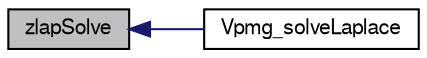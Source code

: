 digraph "zlapSolve"
{
  edge [fontname="FreeSans",fontsize="10",labelfontname="FreeSans",labelfontsize="10"];
  node [fontname="FreeSans",fontsize="10",shape=record];
  rankdir="LR";
  Node1 [label="zlapSolve",height=0.2,width=0.4,color="black", fillcolor="grey75", style="filled" fontcolor="black"];
  Node1 -> Node2 [dir="back",color="midnightblue",fontsize="10",style="solid",fontname="FreeSans"];
  Node2 [label="Vpmg_solveLaplace",height=0.2,width=0.4,color="black", fillcolor="white", style="filled",URL="$group___vpmg.html#ga4818d4f326a707af2f27b05161805c52",tooltip="Solve Poisson&#39;s equation with a homogeneous Laplacian operator using the solvent dielectric constant..."];
}
